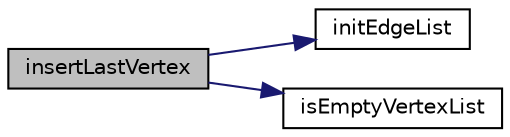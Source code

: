digraph "insertLastVertex"
{
 // LATEX_PDF_SIZE
  edge [fontname="Helvetica",fontsize="10",labelfontname="Helvetica",labelfontsize="10"];
  node [fontname="Helvetica",fontsize="10",shape=record];
  rankdir="LR";
  Node1 [label="insertLastVertex",height=0.2,width=0.4,color="black", fillcolor="grey75", style="filled", fontcolor="black",tooltip=" "];
  Node1 -> Node2 [color="midnightblue",fontsize="10",style="solid",fontname="Helvetica"];
  Node2 [label="initEdgeList",height=0.2,width=0.4,color="black", fillcolor="white", style="filled",URL="$graph_8c.html#a2eb81d411cb89d30e0121d17dbb6d681",tooltip=" "];
  Node1 -> Node3 [color="midnightblue",fontsize="10",style="solid",fontname="Helvetica"];
  Node3 [label="isEmptyVertexList",height=0.2,width=0.4,color="black", fillcolor="white", style="filled",URL="$graph_8c.html#a1203008614bf8ce2b17f1bbaffecd007",tooltip=" "];
}
